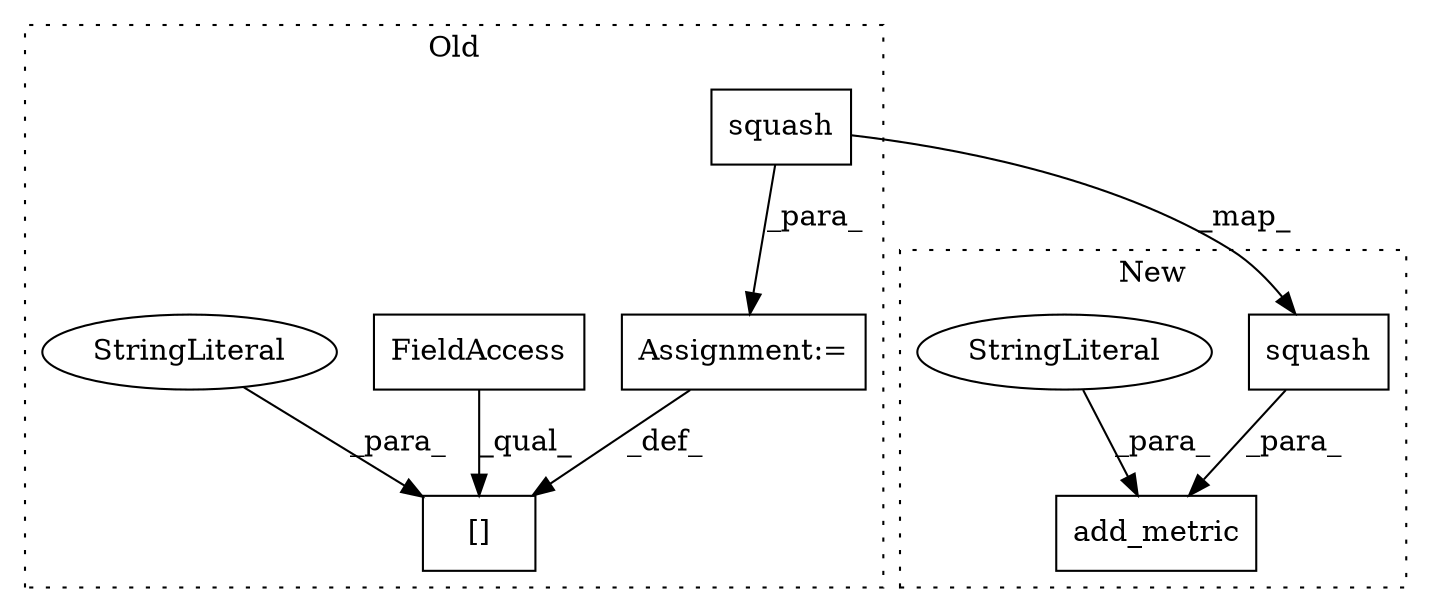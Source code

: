digraph G {
subgraph cluster0 {
1 [label="squash" a="32" s="4927,4946" l="7,1" shape="box"];
3 [label="[]" a="2" s="4885,4912" l="13,1" shape="box"];
5 [label="FieldAccess" a="22" s="4885" l="12" shape="box"];
6 [label="Assignment:=" a="7" s="4913" l="1" shape="box"];
7 [label="StringLiteral" a="45" s="4898" l="14" shape="ellipse"];
label = "Old";
style="dotted";
}
subgraph cluster1 {
2 [label="squash" a="32" s="4928,4947" l="7,1" shape="box"];
4 [label="add_metric" a="32" s="4889,4948" l="11,1" shape="box"];
8 [label="StringLiteral" a="45" s="4900" l="14" shape="ellipse"];
label = "New";
style="dotted";
}
1 -> 6 [label="_para_"];
1 -> 2 [label="_map_"];
2 -> 4 [label="_para_"];
5 -> 3 [label="_qual_"];
6 -> 3 [label="_def_"];
7 -> 3 [label="_para_"];
8 -> 4 [label="_para_"];
}